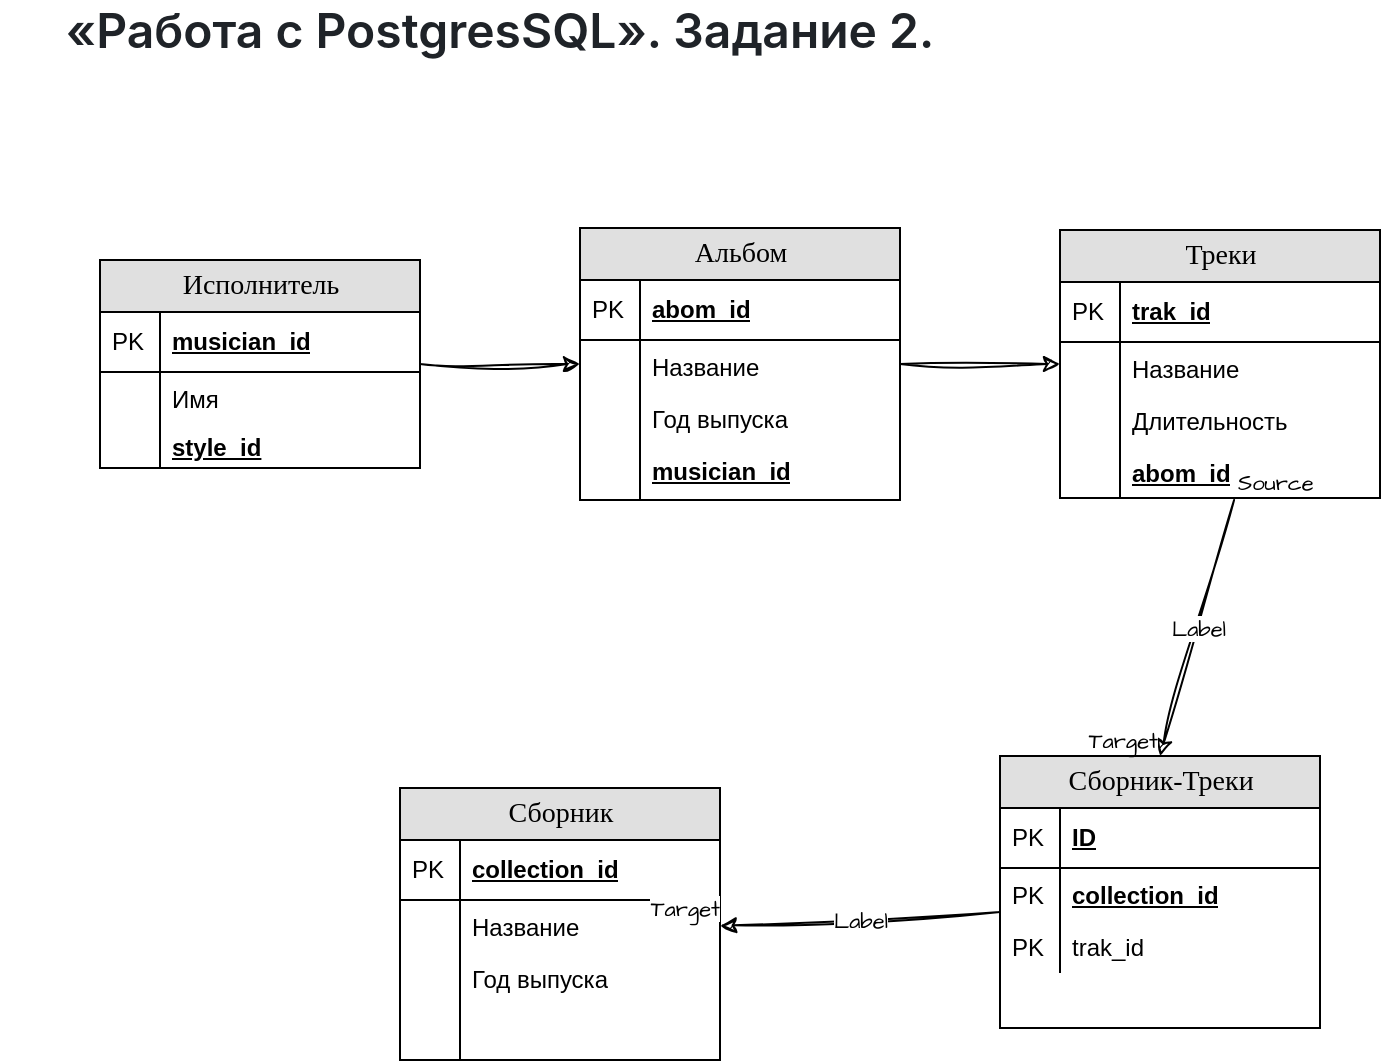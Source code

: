 <mxfile version="24.7.0" type="github">
  <diagram name="Page-1" id="e56a1550-8fbb-45ad-956c-1786394a9013">
    <mxGraphModel dx="1434" dy="780" grid="1" gridSize="10" guides="1" tooltips="1" connect="1" arrows="1" fold="1" page="1" pageScale="1" pageWidth="1169" pageHeight="827" background="none" math="0" shadow="0">
      <root>
        <mxCell id="0" />
        <mxCell id="1" parent="0" />
        <mxCell id="83qIvf34ZbuuLf_Xbf8a-58" value="" style="edgeStyle=orthogonalEdgeStyle;rounded=0;hachureGap=4;orthogonalLoop=1;jettySize=auto;html=1;fontFamily=Architects Daughter;fontSource=https%3A%2F%2Ffonts.googleapis.com%2Fcss%3Ffamily%3DArchitects%2BDaughter;" parent="1" edge="1">
          <mxGeometry relative="1" as="geometry">
            <mxPoint x="230" y="165" as="sourcePoint" />
          </mxGeometry>
        </mxCell>
        <mxCell id="83qIvf34ZbuuLf_Xbf8a-72" value="" style="edgeStyle=orthogonalEdgeStyle;rounded=0;hachureGap=4;orthogonalLoop=1;jettySize=auto;html=1;fontFamily=Architects Daughter;fontSource=https%3A%2F%2Ffonts.googleapis.com%2Fcss%3Ffamily%3DArchitects%2BDaughter;" parent="1" edge="1">
          <mxGeometry relative="1" as="geometry">
            <mxPoint x="520" y="165" as="sourcePoint" />
          </mxGeometry>
        </mxCell>
        <mxCell id="83qIvf34ZbuuLf_Xbf8a-88" value="" style="edgeStyle=orthogonalEdgeStyle;rounded=0;sketch=1;hachureGap=4;jiggle=2;curveFitting=1;orthogonalLoop=1;jettySize=auto;html=1;fontFamily=Architects Daughter;fontSource=https%3A%2F%2Ffonts.googleapis.com%2Fcss%3Ffamily%3DArchitects%2BDaughter;" parent="1" edge="1">
          <mxGeometry relative="1" as="geometry">
            <mxPoint x="760" y="165" as="sourcePoint" />
          </mxGeometry>
        </mxCell>
        <mxCell id="83qIvf34ZbuuLf_Xbf8a-108" value="" style="edgeStyle=orthogonalEdgeStyle;rounded=0;sketch=1;hachureGap=4;jiggle=2;curveFitting=1;orthogonalLoop=1;jettySize=auto;html=1;fontFamily=Architects Daughter;fontSource=https%3A%2F%2Ffonts.googleapis.com%2Fcss%3Ffamily%3DArchitects%2BDaughter;" parent="1" source="83qIvf34ZbuuLf_Xbf8a-93" target="83qIvf34ZbuuLf_Xbf8a-101" edge="1">
          <mxGeometry relative="1" as="geometry" />
        </mxCell>
        <mxCell id="83qIvf34ZbuuLf_Xbf8a-93" value="Исполнитель" style="swimlane;html=1;fontStyle=0;childLayout=stackLayout;horizontal=1;startSize=26;fillColor=#e0e0e0;horizontalStack=0;resizeParent=1;resizeLast=0;collapsible=1;marginBottom=0;swimlaneFillColor=#ffffff;align=center;rounded=0;shadow=0;comic=0;labelBackgroundColor=none;strokeWidth=1;fontFamily=Verdana;fontSize=14;textDirection=ltr;" parent="1" vertex="1">
          <mxGeometry x="340" y="166" width="160" height="104" as="geometry" />
        </mxCell>
        <mxCell id="83qIvf34ZbuuLf_Xbf8a-94" value="musician_id" style="shape=partialRectangle;top=0;left=0;right=0;bottom=1;html=1;align=left;verticalAlign=middle;fillColor=none;spacingLeft=34;spacingRight=4;whiteSpace=wrap;overflow=hidden;rotatable=0;points=[[0,0.5],[1,0.5]];portConstraint=eastwest;dropTarget=0;fontStyle=5;textDirection=ltr;" parent="83qIvf34ZbuuLf_Xbf8a-93" vertex="1">
          <mxGeometry y="26" width="160" height="30" as="geometry" />
        </mxCell>
        <mxCell id="83qIvf34ZbuuLf_Xbf8a-95" value="PK" style="shape=partialRectangle;top=0;left=0;bottom=0;html=1;fillColor=none;align=left;verticalAlign=middle;spacingLeft=4;spacingRight=4;whiteSpace=wrap;overflow=hidden;rotatable=0;points=[];portConstraint=eastwest;part=1;textDirection=ltr;" parent="83qIvf34ZbuuLf_Xbf8a-94" vertex="1" connectable="0">
          <mxGeometry width="30" height="30" as="geometry" />
        </mxCell>
        <mxCell id="83qIvf34ZbuuLf_Xbf8a-96" value="Имя" style="shape=partialRectangle;top=0;left=0;right=0;bottom=0;html=1;align=left;verticalAlign=top;fillColor=none;spacingLeft=34;spacingRight=4;whiteSpace=wrap;overflow=hidden;rotatable=0;points=[[0,0.5],[1,0.5]];portConstraint=eastwest;dropTarget=0;textDirection=ltr;" parent="83qIvf34ZbuuLf_Xbf8a-93" vertex="1">
          <mxGeometry y="56" width="160" height="24" as="geometry" />
        </mxCell>
        <mxCell id="83qIvf34ZbuuLf_Xbf8a-97" value="" style="shape=partialRectangle;top=0;left=0;bottom=0;html=1;fillColor=none;align=left;verticalAlign=top;spacingLeft=4;spacingRight=4;whiteSpace=wrap;overflow=hidden;rotatable=0;points=[];portConstraint=eastwest;part=1;textDirection=ltr;" parent="83qIvf34ZbuuLf_Xbf8a-96" vertex="1" connectable="0">
          <mxGeometry width="30" height="24" as="geometry" />
        </mxCell>
        <mxCell id="83qIvf34ZbuuLf_Xbf8a-119" value="&lt;span style=&quot;font-weight: 700; text-decoration-line: underline;&quot;&gt;style_id&lt;/span&gt;" style="shape=partialRectangle;top=0;left=0;right=0;bottom=0;html=1;align=left;verticalAlign=top;fillColor=none;spacingLeft=34;spacingRight=4;whiteSpace=wrap;overflow=hidden;rotatable=0;points=[[0,0.5],[1,0.5]];portConstraint=eastwest;dropTarget=0;textDirection=ltr;" parent="83qIvf34ZbuuLf_Xbf8a-93" vertex="1">
          <mxGeometry y="80" width="160" height="24" as="geometry" />
        </mxCell>
        <mxCell id="83qIvf34ZbuuLf_Xbf8a-120" value="" style="shape=partialRectangle;top=0;left=0;bottom=0;html=1;fillColor=none;align=left;verticalAlign=top;spacingLeft=4;spacingRight=4;whiteSpace=wrap;overflow=hidden;rotatable=0;points=[];portConstraint=eastwest;part=1;textDirection=ltr;" parent="83qIvf34ZbuuLf_Xbf8a-119" vertex="1" connectable="0">
          <mxGeometry width="30" height="24" as="geometry" />
        </mxCell>
        <mxCell id="83qIvf34ZbuuLf_Xbf8a-118" value="" style="edgeStyle=orthogonalEdgeStyle;rounded=0;sketch=1;hachureGap=4;jiggle=2;curveFitting=1;orthogonalLoop=1;jettySize=auto;html=1;fontFamily=Architects Daughter;fontSource=https%3A%2F%2Ffonts.googleapis.com%2Fcss%3Ffamily%3DArchitects%2BDaughter;" parent="1" source="83qIvf34ZbuuLf_Xbf8a-101" target="83qIvf34ZbuuLf_Xbf8a-111" edge="1">
          <mxGeometry relative="1" as="geometry" />
        </mxCell>
        <mxCell id="83qIvf34ZbuuLf_Xbf8a-101" value="Альбом" style="swimlane;html=1;fontStyle=0;childLayout=stackLayout;horizontal=1;startSize=26;fillColor=#e0e0e0;horizontalStack=0;resizeParent=1;resizeLast=0;collapsible=1;marginBottom=0;swimlaneFillColor=#ffffff;align=center;rounded=0;shadow=0;comic=0;labelBackgroundColor=none;strokeWidth=1;fontFamily=Verdana;fontSize=14;textDirection=ltr;" parent="1" vertex="1">
          <mxGeometry x="580" y="150" width="160" height="136" as="geometry" />
        </mxCell>
        <mxCell id="83qIvf34ZbuuLf_Xbf8a-102" value="abom_id" style="shape=partialRectangle;top=0;left=0;right=0;bottom=1;html=1;align=left;verticalAlign=middle;fillColor=none;spacingLeft=34;spacingRight=4;whiteSpace=wrap;overflow=hidden;rotatable=0;points=[[0,0.5],[1,0.5]];portConstraint=eastwest;dropTarget=0;fontStyle=5;textDirection=ltr;" parent="83qIvf34ZbuuLf_Xbf8a-101" vertex="1">
          <mxGeometry y="26" width="160" height="30" as="geometry" />
        </mxCell>
        <mxCell id="83qIvf34ZbuuLf_Xbf8a-103" value="PK" style="shape=partialRectangle;top=0;left=0;bottom=0;html=1;fillColor=none;align=left;verticalAlign=middle;spacingLeft=4;spacingRight=4;whiteSpace=wrap;overflow=hidden;rotatable=0;points=[];portConstraint=eastwest;part=1;textDirection=ltr;" parent="83qIvf34ZbuuLf_Xbf8a-102" vertex="1" connectable="0">
          <mxGeometry width="30" height="30" as="geometry" />
        </mxCell>
        <mxCell id="83qIvf34ZbuuLf_Xbf8a-104" value="Название" style="shape=partialRectangle;top=0;left=0;right=0;bottom=0;html=1;align=left;verticalAlign=top;fillColor=none;spacingLeft=34;spacingRight=4;whiteSpace=wrap;overflow=hidden;rotatable=0;points=[[0,0.5],[1,0.5]];portConstraint=eastwest;dropTarget=0;textDirection=ltr;" parent="83qIvf34ZbuuLf_Xbf8a-101" vertex="1">
          <mxGeometry y="56" width="160" height="26" as="geometry" />
        </mxCell>
        <mxCell id="83qIvf34ZbuuLf_Xbf8a-105" value="" style="shape=partialRectangle;top=0;left=0;bottom=0;html=1;fillColor=none;align=left;verticalAlign=top;spacingLeft=4;spacingRight=4;whiteSpace=wrap;overflow=hidden;rotatable=0;points=[];portConstraint=eastwest;part=1;textDirection=ltr;" parent="83qIvf34ZbuuLf_Xbf8a-104" vertex="1" connectable="0">
          <mxGeometry width="30" height="26" as="geometry" />
        </mxCell>
        <mxCell id="83qIvf34ZbuuLf_Xbf8a-130" value="Год выпуска" style="shape=partialRectangle;top=0;left=0;right=0;bottom=0;html=1;align=left;verticalAlign=top;fillColor=none;spacingLeft=34;spacingRight=4;whiteSpace=wrap;overflow=hidden;rotatable=0;points=[[0,0.5],[1,0.5]];portConstraint=eastwest;dropTarget=0;textDirection=ltr;" parent="83qIvf34ZbuuLf_Xbf8a-101" vertex="1">
          <mxGeometry y="82" width="160" height="26" as="geometry" />
        </mxCell>
        <mxCell id="83qIvf34ZbuuLf_Xbf8a-131" value="" style="shape=partialRectangle;top=0;left=0;bottom=0;html=1;fillColor=none;align=left;verticalAlign=top;spacingLeft=4;spacingRight=4;whiteSpace=wrap;overflow=hidden;rotatable=0;points=[];portConstraint=eastwest;part=1;textDirection=ltr;" parent="83qIvf34ZbuuLf_Xbf8a-130" vertex="1" connectable="0">
          <mxGeometry width="30" height="26" as="geometry" />
        </mxCell>
        <mxCell id="83qIvf34ZbuuLf_Xbf8a-121" value="&lt;span style=&quot;font-weight: 700; text-decoration-line: underline;&quot;&gt;musician_id&lt;/span&gt;" style="shape=partialRectangle;top=0;left=0;right=0;bottom=0;html=1;align=left;verticalAlign=top;fillColor=none;spacingLeft=34;spacingRight=4;whiteSpace=wrap;overflow=hidden;rotatable=0;points=[[0,0.5],[1,0.5]];portConstraint=eastwest;dropTarget=0;textDirection=ltr;" parent="83qIvf34ZbuuLf_Xbf8a-101" vertex="1">
          <mxGeometry y="108" width="160" height="28" as="geometry" />
        </mxCell>
        <mxCell id="83qIvf34ZbuuLf_Xbf8a-122" value="" style="shape=partialRectangle;top=0;left=0;bottom=0;html=1;fillColor=none;align=left;verticalAlign=top;spacingLeft=4;spacingRight=4;whiteSpace=wrap;overflow=hidden;rotatable=0;points=[];portConstraint=eastwest;part=1;textDirection=ltr;" parent="83qIvf34ZbuuLf_Xbf8a-121" vertex="1" connectable="0">
          <mxGeometry width="30" height="28" as="geometry" />
        </mxCell>
        <mxCell id="83qIvf34ZbuuLf_Xbf8a-111" value="Треки" style="swimlane;html=1;fontStyle=0;childLayout=stackLayout;horizontal=1;startSize=26;fillColor=#e0e0e0;horizontalStack=0;resizeParent=1;resizeLast=0;collapsible=1;marginBottom=0;swimlaneFillColor=#ffffff;align=center;rounded=0;shadow=0;comic=0;labelBackgroundColor=none;strokeWidth=1;fontFamily=Verdana;fontSize=14;textDirection=ltr;" parent="1" vertex="1">
          <mxGeometry x="820" y="151" width="160" height="134" as="geometry" />
        </mxCell>
        <mxCell id="83qIvf34ZbuuLf_Xbf8a-112" value="trak_id" style="shape=partialRectangle;top=0;left=0;right=0;bottom=1;html=1;align=left;verticalAlign=middle;fillColor=none;spacingLeft=34;spacingRight=4;whiteSpace=wrap;overflow=hidden;rotatable=0;points=[[0,0.5],[1,0.5]];portConstraint=eastwest;dropTarget=0;fontStyle=5;textDirection=ltr;" parent="83qIvf34ZbuuLf_Xbf8a-111" vertex="1">
          <mxGeometry y="26" width="160" height="30" as="geometry" />
        </mxCell>
        <mxCell id="83qIvf34ZbuuLf_Xbf8a-113" value="PK" style="shape=partialRectangle;top=0;left=0;bottom=0;html=1;fillColor=none;align=left;verticalAlign=middle;spacingLeft=4;spacingRight=4;whiteSpace=wrap;overflow=hidden;rotatable=0;points=[];portConstraint=eastwest;part=1;textDirection=ltr;" parent="83qIvf34ZbuuLf_Xbf8a-112" vertex="1" connectable="0">
          <mxGeometry width="30" height="30" as="geometry" />
        </mxCell>
        <mxCell id="83qIvf34ZbuuLf_Xbf8a-114" value="Название" style="shape=partialRectangle;top=0;left=0;right=0;bottom=0;html=1;align=left;verticalAlign=top;fillColor=none;spacingLeft=34;spacingRight=4;whiteSpace=wrap;overflow=hidden;rotatable=0;points=[[0,0.5],[1,0.5]];portConstraint=eastwest;dropTarget=0;textDirection=ltr;" parent="83qIvf34ZbuuLf_Xbf8a-111" vertex="1">
          <mxGeometry y="56" width="160" height="26" as="geometry" />
        </mxCell>
        <mxCell id="83qIvf34ZbuuLf_Xbf8a-115" value="" style="shape=partialRectangle;top=0;left=0;bottom=0;html=1;fillColor=none;align=left;verticalAlign=top;spacingLeft=4;spacingRight=4;whiteSpace=wrap;overflow=hidden;rotatable=0;points=[];portConstraint=eastwest;part=1;textDirection=ltr;" parent="83qIvf34ZbuuLf_Xbf8a-114" vertex="1" connectable="0">
          <mxGeometry width="30" height="26" as="geometry" />
        </mxCell>
        <mxCell id="83qIvf34ZbuuLf_Xbf8a-132" value="Длительность" style="shape=partialRectangle;top=0;left=0;right=0;bottom=0;html=1;align=left;verticalAlign=top;fillColor=none;spacingLeft=34;spacingRight=4;whiteSpace=wrap;overflow=hidden;rotatable=0;points=[[0,0.5],[1,0.5]];portConstraint=eastwest;dropTarget=0;textDirection=ltr;" parent="83qIvf34ZbuuLf_Xbf8a-111" vertex="1">
          <mxGeometry y="82" width="160" height="26" as="geometry" />
        </mxCell>
        <mxCell id="83qIvf34ZbuuLf_Xbf8a-133" value="" style="shape=partialRectangle;top=0;left=0;bottom=0;html=1;fillColor=none;align=left;verticalAlign=top;spacingLeft=4;spacingRight=4;whiteSpace=wrap;overflow=hidden;rotatable=0;points=[];portConstraint=eastwest;part=1;textDirection=ltr;" parent="83qIvf34ZbuuLf_Xbf8a-132" vertex="1" connectable="0">
          <mxGeometry width="30" height="26" as="geometry" />
        </mxCell>
        <mxCell id="83qIvf34ZbuuLf_Xbf8a-134" value="&lt;span style=&quot;font-weight: 700; text-decoration-line: underline;&quot;&gt;abom_id&lt;/span&gt;" style="shape=partialRectangle;top=0;left=0;right=0;bottom=0;html=1;align=left;verticalAlign=top;fillColor=none;spacingLeft=34;spacingRight=4;whiteSpace=wrap;overflow=hidden;rotatable=0;points=[[0,0.5],[1,0.5]];portConstraint=eastwest;dropTarget=0;textDirection=ltr;" parent="83qIvf34ZbuuLf_Xbf8a-111" vertex="1">
          <mxGeometry y="108" width="160" height="26" as="geometry" />
        </mxCell>
        <mxCell id="83qIvf34ZbuuLf_Xbf8a-135" value="" style="shape=partialRectangle;top=0;left=0;bottom=0;html=1;fillColor=none;align=left;verticalAlign=top;spacingLeft=4;spacingRight=4;whiteSpace=wrap;overflow=hidden;rotatable=0;points=[];portConstraint=eastwest;part=1;textDirection=ltr;" parent="83qIvf34ZbuuLf_Xbf8a-134" vertex="1" connectable="0">
          <mxGeometry width="30" height="26" as="geometry" />
        </mxCell>
        <mxCell id="83qIvf34ZbuuLf_Xbf8a-136" value="&lt;h1 style=&quot;box-sizing: border-box; margin-right: 0px; margin-bottom: var(--base-size-16); margin-left: 0px; font-weight: var(--base-text-weight-semibold, 600); line-height: 1.25; padding-bottom: 0.3em; border-bottom: 1px solid var(--borderColor-muted, var(--color-border-muted)); color: rgb(31, 35, 40); font-family: -apple-system, BlinkMacSystemFont, &amp;quot;Segoe UI&amp;quot;, &amp;quot;Noto Sans&amp;quot;, Helvetica, Arial, sans-serif, &amp;quot;Apple Color Emoji&amp;quot;, &amp;quot;Segoe UI Emoji&amp;quot;; text-align: start; background-color: rgb(255, 255, 255); margin-top: 0px !important;&quot; dir=&quot;auto&quot; class=&quot;heading-element&quot; tabindex=&quot;-1&quot;&gt;«Работа с PostgresSQL». Задание 2.&lt;/h1&gt;" style="text;strokeColor=none;align=center;fillColor=none;html=1;verticalAlign=middle;whiteSpace=wrap;rounded=0;fontFamily=Architects Daughter;fontSource=https%3A%2F%2Ffonts.googleapis.com%2Fcss%3Ffamily%3DArchitects%2BDaughter;" parent="1" vertex="1">
          <mxGeometry x="290" y="40" width="500" height="30" as="geometry" />
        </mxCell>
        <mxCell id="aMkGNn5HbSFUDOoJPxXk-1" value="Сборник" style="swimlane;html=1;fontStyle=0;childLayout=stackLayout;horizontal=1;startSize=26;fillColor=#e0e0e0;horizontalStack=0;resizeParent=1;resizeLast=0;collapsible=1;marginBottom=0;swimlaneFillColor=#ffffff;align=center;rounded=0;shadow=0;comic=0;labelBackgroundColor=none;strokeWidth=1;fontFamily=Verdana;fontSize=14;textDirection=ltr;" parent="1" vertex="1">
          <mxGeometry x="490" y="430" width="160" height="136" as="geometry" />
        </mxCell>
        <mxCell id="aMkGNn5HbSFUDOoJPxXk-2" value="collection_id" style="shape=partialRectangle;top=0;left=0;right=0;bottom=1;html=1;align=left;verticalAlign=middle;fillColor=none;spacingLeft=34;spacingRight=4;whiteSpace=wrap;overflow=hidden;rotatable=0;points=[[0,0.5],[1,0.5]];portConstraint=eastwest;dropTarget=0;fontStyle=5;textDirection=ltr;" parent="aMkGNn5HbSFUDOoJPxXk-1" vertex="1">
          <mxGeometry y="26" width="160" height="30" as="geometry" />
        </mxCell>
        <mxCell id="aMkGNn5HbSFUDOoJPxXk-3" value="PK" style="shape=partialRectangle;top=0;left=0;bottom=0;html=1;fillColor=none;align=left;verticalAlign=middle;spacingLeft=4;spacingRight=4;whiteSpace=wrap;overflow=hidden;rotatable=0;points=[];portConstraint=eastwest;part=1;textDirection=ltr;" parent="aMkGNn5HbSFUDOoJPxXk-2" vertex="1" connectable="0">
          <mxGeometry width="30" height="30" as="geometry" />
        </mxCell>
        <mxCell id="aMkGNn5HbSFUDOoJPxXk-4" value="Название" style="shape=partialRectangle;top=0;left=0;right=0;bottom=0;html=1;align=left;verticalAlign=top;fillColor=none;spacingLeft=34;spacingRight=4;whiteSpace=wrap;overflow=hidden;rotatable=0;points=[[0,0.5],[1,0.5]];portConstraint=eastwest;dropTarget=0;textDirection=ltr;" parent="aMkGNn5HbSFUDOoJPxXk-1" vertex="1">
          <mxGeometry y="56" width="160" height="26" as="geometry" />
        </mxCell>
        <mxCell id="aMkGNn5HbSFUDOoJPxXk-5" value="" style="shape=partialRectangle;top=0;left=0;bottom=0;html=1;fillColor=none;align=left;verticalAlign=top;spacingLeft=4;spacingRight=4;whiteSpace=wrap;overflow=hidden;rotatable=0;points=[];portConstraint=eastwest;part=1;textDirection=ltr;" parent="aMkGNn5HbSFUDOoJPxXk-4" vertex="1" connectable="0">
          <mxGeometry width="30" height="26" as="geometry" />
        </mxCell>
        <mxCell id="aMkGNn5HbSFUDOoJPxXk-6" value="Год выпуска" style="shape=partialRectangle;top=0;left=0;right=0;bottom=0;html=1;align=left;verticalAlign=top;fillColor=none;spacingLeft=34;spacingRight=4;whiteSpace=wrap;overflow=hidden;rotatable=0;points=[[0,0.5],[1,0.5]];portConstraint=eastwest;dropTarget=0;textDirection=ltr;" parent="aMkGNn5HbSFUDOoJPxXk-1" vertex="1">
          <mxGeometry y="82" width="160" height="26" as="geometry" />
        </mxCell>
        <mxCell id="aMkGNn5HbSFUDOoJPxXk-7" value="" style="shape=partialRectangle;top=0;left=0;bottom=0;html=1;fillColor=none;align=left;verticalAlign=top;spacingLeft=4;spacingRight=4;whiteSpace=wrap;overflow=hidden;rotatable=0;points=[];portConstraint=eastwest;part=1;textDirection=ltr;" parent="aMkGNn5HbSFUDOoJPxXk-6" vertex="1" connectable="0">
          <mxGeometry width="30" height="26" as="geometry" />
        </mxCell>
        <mxCell id="aMkGNn5HbSFUDOoJPxXk-8" value="" style="shape=partialRectangle;top=0;left=0;right=0;bottom=0;html=1;align=left;verticalAlign=top;fillColor=none;spacingLeft=34;spacingRight=4;whiteSpace=wrap;overflow=hidden;rotatable=0;points=[[0,0.5],[1,0.5]];portConstraint=eastwest;dropTarget=0;textDirection=ltr;" parent="aMkGNn5HbSFUDOoJPxXk-1" vertex="1">
          <mxGeometry y="108" width="160" height="28" as="geometry" />
        </mxCell>
        <mxCell id="aMkGNn5HbSFUDOoJPxXk-9" value="" style="shape=partialRectangle;top=0;left=0;bottom=0;html=1;fillColor=none;align=left;verticalAlign=top;spacingLeft=4;spacingRight=4;whiteSpace=wrap;overflow=hidden;rotatable=0;points=[];portConstraint=eastwest;part=1;textDirection=ltr;" parent="aMkGNn5HbSFUDOoJPxXk-8" vertex="1" connectable="0">
          <mxGeometry width="30" height="28" as="geometry" />
        </mxCell>
        <mxCell id="aMkGNn5HbSFUDOoJPxXk-10" value="" style="endArrow=classic;html=1;rounded=0;sketch=1;hachureGap=4;jiggle=2;curveFitting=1;fontFamily=Architects Daughter;fontSource=https%3A%2F%2Ffonts.googleapis.com%2Fcss%3Ffamily%3DArchitects%2BDaughter;entryX=1;entryY=0.5;entryDx=0;entryDy=0;exitX=0;exitY=0.846;exitDx=0;exitDy=0;exitPerimeter=0;" parent="1" source="aMkGNn5HbSFUDOoJPxXk-17" target="aMkGNn5HbSFUDOoJPxXk-4" edge="1">
          <mxGeometry relative="1" as="geometry">
            <mxPoint x="740" y="440" as="sourcePoint" />
            <mxPoint x="660" y="400" as="targetPoint" />
          </mxGeometry>
        </mxCell>
        <mxCell id="aMkGNn5HbSFUDOoJPxXk-11" value="Label" style="edgeLabel;resizable=0;html=1;;align=center;verticalAlign=middle;sketch=1;hachureGap=4;jiggle=2;curveFitting=1;fontFamily=Architects Daughter;fontSource=https%3A%2F%2Ffonts.googleapis.com%2Fcss%3Ffamily%3DArchitects%2BDaughter;" parent="aMkGNn5HbSFUDOoJPxXk-10" connectable="0" vertex="1">
          <mxGeometry relative="1" as="geometry" />
        </mxCell>
        <mxCell id="aMkGNn5HbSFUDOoJPxXk-12" value="Source" style="edgeLabel;resizable=0;html=1;;align=left;verticalAlign=bottom;sketch=1;hachureGap=4;jiggle=2;curveFitting=1;fontFamily=Architects Daughter;fontSource=https%3A%2F%2Ffonts.googleapis.com%2Fcss%3Ffamily%3DArchitects%2BDaughter;" parent="aMkGNn5HbSFUDOoJPxXk-10" connectable="0" vertex="1">
          <mxGeometry x="-1" relative="1" as="geometry" />
        </mxCell>
        <mxCell id="aMkGNn5HbSFUDOoJPxXk-13" value="Target" style="edgeLabel;resizable=0;html=1;;align=right;verticalAlign=bottom;sketch=1;hachureGap=4;jiggle=2;curveFitting=1;fontFamily=Architects Daughter;fontSource=https%3A%2F%2Ffonts.googleapis.com%2Fcss%3Ffamily%3DArchitects%2BDaughter;" parent="aMkGNn5HbSFUDOoJPxXk-10" connectable="0" vertex="1">
          <mxGeometry x="1" relative="1" as="geometry" />
        </mxCell>
        <mxCell id="aMkGNn5HbSFUDOoJPxXk-14" value="Сборник-Треки" style="swimlane;html=1;fontStyle=0;childLayout=stackLayout;horizontal=1;startSize=26;fillColor=#e0e0e0;horizontalStack=0;resizeParent=1;resizeLast=0;collapsible=1;marginBottom=0;swimlaneFillColor=#ffffff;align=center;rounded=0;shadow=0;comic=0;labelBackgroundColor=none;strokeWidth=1;fontFamily=Verdana;fontSize=14;textDirection=ltr;" parent="1" vertex="1">
          <mxGeometry x="790" y="414" width="160" height="136" as="geometry" />
        </mxCell>
        <mxCell id="aMkGNn5HbSFUDOoJPxXk-15" value="ID" style="shape=partialRectangle;top=0;left=0;right=0;bottom=1;html=1;align=left;verticalAlign=middle;fillColor=none;spacingLeft=34;spacingRight=4;whiteSpace=wrap;overflow=hidden;rotatable=0;points=[[0,0.5],[1,0.5]];portConstraint=eastwest;dropTarget=0;fontStyle=5;textDirection=ltr;" parent="aMkGNn5HbSFUDOoJPxXk-14" vertex="1">
          <mxGeometry y="26" width="160" height="30" as="geometry" />
        </mxCell>
        <mxCell id="aMkGNn5HbSFUDOoJPxXk-16" value="PK" style="shape=partialRectangle;top=0;left=0;bottom=0;html=1;fillColor=none;align=left;verticalAlign=middle;spacingLeft=4;spacingRight=4;whiteSpace=wrap;overflow=hidden;rotatable=0;points=[];portConstraint=eastwest;part=1;textDirection=ltr;" parent="aMkGNn5HbSFUDOoJPxXk-15" vertex="1" connectable="0">
          <mxGeometry width="30" height="30" as="geometry" />
        </mxCell>
        <mxCell id="aMkGNn5HbSFUDOoJPxXk-17" value="&lt;span style=&quot;font-weight: 700; text-decoration-line: underline;&quot;&gt;collection_id&lt;/span&gt;" style="shape=partialRectangle;top=0;left=0;right=0;bottom=0;html=1;align=left;verticalAlign=top;fillColor=none;spacingLeft=34;spacingRight=4;whiteSpace=wrap;overflow=hidden;rotatable=0;points=[[0,0.5],[1,0.5]];portConstraint=eastwest;dropTarget=0;textDirection=ltr;" parent="aMkGNn5HbSFUDOoJPxXk-14" vertex="1">
          <mxGeometry y="56" width="160" height="26" as="geometry" />
        </mxCell>
        <mxCell id="aMkGNn5HbSFUDOoJPxXk-18" value="PK" style="shape=partialRectangle;top=0;left=0;bottom=0;html=1;fillColor=none;align=left;verticalAlign=top;spacingLeft=4;spacingRight=4;whiteSpace=wrap;overflow=hidden;rotatable=0;points=[];portConstraint=eastwest;part=1;textDirection=ltr;" parent="aMkGNn5HbSFUDOoJPxXk-17" vertex="1" connectable="0">
          <mxGeometry width="30" height="26" as="geometry" />
        </mxCell>
        <mxCell id="aMkGNn5HbSFUDOoJPxXk-21" value="trak_id" style="shape=partialRectangle;top=0;left=0;right=0;bottom=0;html=1;align=left;verticalAlign=top;fillColor=none;spacingLeft=34;spacingRight=4;whiteSpace=wrap;overflow=hidden;rotatable=0;points=[[0,0.5],[1,0.5]];portConstraint=eastwest;dropTarget=0;textDirection=ltr;" parent="aMkGNn5HbSFUDOoJPxXk-14" vertex="1">
          <mxGeometry y="82" width="160" height="26" as="geometry" />
        </mxCell>
        <mxCell id="aMkGNn5HbSFUDOoJPxXk-22" value="PK" style="shape=partialRectangle;top=0;left=0;bottom=0;html=1;fillColor=none;align=left;verticalAlign=top;spacingLeft=4;spacingRight=4;whiteSpace=wrap;overflow=hidden;rotatable=0;points=[];portConstraint=eastwest;part=1;textDirection=ltr;" parent="aMkGNn5HbSFUDOoJPxXk-21" vertex="1" connectable="0">
          <mxGeometry width="30" height="26" as="geometry" />
        </mxCell>
        <mxCell id="aMkGNn5HbSFUDOoJPxXk-23" value="" style="endArrow=classic;html=1;rounded=0;sketch=1;hachureGap=4;jiggle=2;curveFitting=1;fontFamily=Architects Daughter;fontSource=https%3A%2F%2Ffonts.googleapis.com%2Fcss%3Ffamily%3DArchitects%2BDaughter;entryX=0.5;entryY=0;entryDx=0;entryDy=0;exitX=0.544;exitY=1.038;exitDx=0;exitDy=0;exitPerimeter=0;" parent="1" source="83qIvf34ZbuuLf_Xbf8a-134" target="aMkGNn5HbSFUDOoJPxXk-14" edge="1">
          <mxGeometry relative="1" as="geometry">
            <mxPoint x="790" y="340" as="sourcePoint" />
            <mxPoint x="650" y="376" as="targetPoint" />
          </mxGeometry>
        </mxCell>
        <mxCell id="aMkGNn5HbSFUDOoJPxXk-24" value="Label" style="edgeLabel;resizable=0;html=1;;align=center;verticalAlign=middle;sketch=1;hachureGap=4;jiggle=2;curveFitting=1;fontFamily=Architects Daughter;fontSource=https%3A%2F%2Ffonts.googleapis.com%2Fcss%3Ffamily%3DArchitects%2BDaughter;" parent="aMkGNn5HbSFUDOoJPxXk-23" connectable="0" vertex="1">
          <mxGeometry relative="1" as="geometry" />
        </mxCell>
        <mxCell id="aMkGNn5HbSFUDOoJPxXk-25" value="Source" style="edgeLabel;resizable=0;html=1;;align=left;verticalAlign=bottom;sketch=1;hachureGap=4;jiggle=2;curveFitting=1;fontFamily=Architects Daughter;fontSource=https%3A%2F%2Ffonts.googleapis.com%2Fcss%3Ffamily%3DArchitects%2BDaughter;" parent="aMkGNn5HbSFUDOoJPxXk-23" connectable="0" vertex="1">
          <mxGeometry x="-1" relative="1" as="geometry" />
        </mxCell>
        <mxCell id="aMkGNn5HbSFUDOoJPxXk-26" value="Target" style="edgeLabel;resizable=0;html=1;;align=right;verticalAlign=bottom;sketch=1;hachureGap=4;jiggle=2;curveFitting=1;fontFamily=Architects Daughter;fontSource=https%3A%2F%2Ffonts.googleapis.com%2Fcss%3Ffamily%3DArchitects%2BDaughter;" parent="aMkGNn5HbSFUDOoJPxXk-23" connectable="0" vertex="1">
          <mxGeometry x="1" relative="1" as="geometry" />
        </mxCell>
      </root>
    </mxGraphModel>
  </diagram>
</mxfile>
